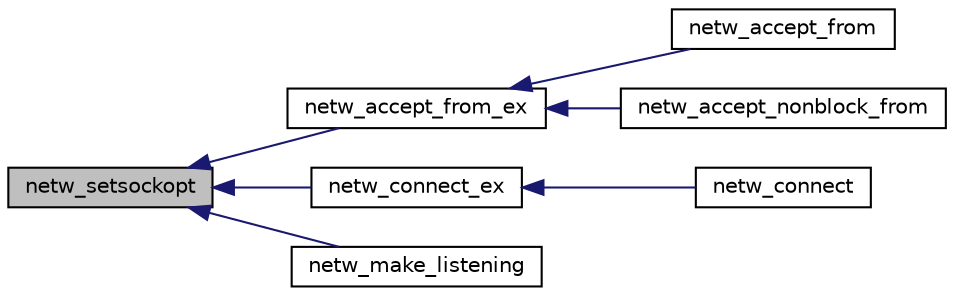 digraph G
{
  edge [fontname="Helvetica",fontsize="10",labelfontname="Helvetica",labelfontsize="10"];
  node [fontname="Helvetica",fontsize="10",shape=record];
  rankdir=LR;
  Node1 [label="netw_setsockopt",height=0.2,width=0.4,color="black", fillcolor="grey75", style="filled" fontcolor="black"];
  Node1 -> Node2 [dir=back,color="midnightblue",fontsize="10",style="solid",fontname="Helvetica"];
  Node2 [label="netw_accept_from_ex",height=0.2,width=0.4,color="black", fillcolor="white", style="filled",URL="$n__network_8c.html#a7626fb82db9e0c46d8a4a4bdc18aab33",tooltip="make a normal &#39;accept&#39; . Network &#39;from&#39; must be allocated with netw_make_listening."];
  Node2 -> Node3 [dir=back,color="midnightblue",fontsize="10",style="solid",fontname="Helvetica"];
  Node3 [label="netw_accept_from",height=0.2,width=0.4,color="black", fillcolor="white", style="filled",URL="$n__network_8c.html#ab99090cbf623f95556ea610e690b50d9",tooltip="make a normal blocking &#39;accept&#39; . Network &#39;from&#39; must be allocated with netw_make_lis..."];
  Node2 -> Node4 [dir=back,color="midnightblue",fontsize="10",style="solid",fontname="Helvetica"];
  Node4 [label="netw_accept_nonblock_from",height=0.2,width=0.4,color="black", fillcolor="white", style="filled",URL="$n__network_8c.html#a32138772c399518190a14e81164fc469",tooltip="make a normal blocking &#39;accept&#39; . Network &#39;from&#39; must be allocated with netw_make_lis..."];
  Node1 -> Node5 [dir=back,color="midnightblue",fontsize="10",style="solid",fontname="Helvetica"];
  Node5 [label="netw_connect_ex",height=0.2,width=0.4,color="black", fillcolor="white", style="filled",URL="$n__network_8c.html#ac0d7d33548003daf69ee703ee893f49f",tooltip="Use this to connect a NETWORK to any listening one."];
  Node5 -> Node6 [dir=back,color="midnightblue",fontsize="10",style="solid",fontname="Helvetica"];
  Node6 [label="netw_connect",height=0.2,width=0.4,color="black", fillcolor="white", style="filled",URL="$n__network_8c.html#ae18d52a130063ba1fd0a4cf4b6a2da20",tooltip="Use this to connect a NETWORK to any listening one, with following defaults: disable_naggle = 0 ..."];
  Node1 -> Node7 [dir=back,color="midnightblue",fontsize="10",style="solid",fontname="Helvetica"];
  Node7 [label="netw_make_listening",height=0.2,width=0.4,color="black", fillcolor="white", style="filled",URL="$n__network_8c.html#a52afd4f5662c9c8f334d224ae2cdbdf2",tooltip="Make a NETWORK be a Listening network."];
}
